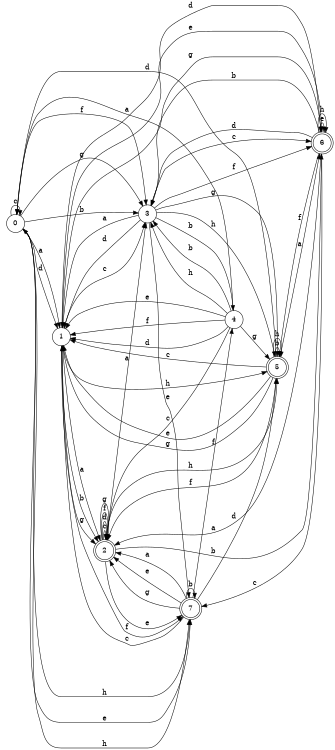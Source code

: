 digraph n7_9 {
__start0 [label="" shape="none"];

rankdir=LR;
size="8,5";

s0 [style="filled", color="black", fillcolor="white" shape="circle", label="0"];
s1 [style="filled", color="black", fillcolor="white" shape="circle", label="1"];
s2 [style="rounded,filled", color="black", fillcolor="white" shape="doublecircle", label="2"];
s3 [style="filled", color="black", fillcolor="white" shape="circle", label="3"];
s4 [style="filled", color="black", fillcolor="white" shape="circle", label="4"];
s5 [style="rounded,filled", color="black", fillcolor="white" shape="doublecircle", label="5"];
s6 [style="rounded,filled", color="black", fillcolor="white" shape="doublecircle", label="6"];
s7 [style="rounded,filled", color="black", fillcolor="white" shape="doublecircle", label="7"];
s0 -> s1 [label="a"];
s0 -> s3 [label="b"];
s0 -> s0 [label="c"];
s0 -> s1 [label="d"];
s0 -> s7 [label="e"];
s0 -> s3 [label="f"];
s0 -> s3 [label="g"];
s0 -> s7 [label="h"];
s1 -> s2 [label="a"];
s1 -> s2 [label="b"];
s1 -> s3 [label="c"];
s1 -> s6 [label="d"];
s1 -> s6 [label="e"];
s1 -> s7 [label="f"];
s1 -> s2 [label="g"];
s1 -> s5 [label="h"];
s2 -> s3 [label="a"];
s2 -> s6 [label="b"];
s2 -> s2 [label="c"];
s2 -> s2 [label="d"];
s2 -> s7 [label="e"];
s2 -> s2 [label="f"];
s2 -> s2 [label="g"];
s2 -> s5 [label="h"];
s3 -> s1 [label="a"];
s3 -> s4 [label="b"];
s3 -> s6 [label="c"];
s3 -> s1 [label="d"];
s3 -> s7 [label="e"];
s3 -> s6 [label="f"];
s3 -> s5 [label="g"];
s3 -> s5 [label="h"];
s4 -> s0 [label="a"];
s4 -> s3 [label="b"];
s4 -> s2 [label="c"];
s4 -> s1 [label="d"];
s4 -> s1 [label="e"];
s4 -> s1 [label="f"];
s4 -> s5 [label="g"];
s4 -> s3 [label="h"];
s5 -> s6 [label="a"];
s5 -> s5 [label="b"];
s5 -> s1 [label="c"];
s5 -> s0 [label="d"];
s5 -> s1 [label="e"];
s5 -> s2 [label="f"];
s5 -> s1 [label="g"];
s5 -> s5 [label="h"];
s6 -> s2 [label="a"];
s6 -> s3 [label="b"];
s6 -> s7 [label="c"];
s6 -> s3 [label="d"];
s6 -> s6 [label="e"];
s6 -> s5 [label="f"];
s6 -> s1 [label="g"];
s6 -> s6 [label="h"];
s7 -> s2 [label="a"];
s7 -> s7 [label="b"];
s7 -> s1 [label="c"];
s7 -> s5 [label="d"];
s7 -> s2 [label="e"];
s7 -> s4 [label="f"];
s7 -> s2 [label="g"];
s7 -> s0 [label="h"];

}